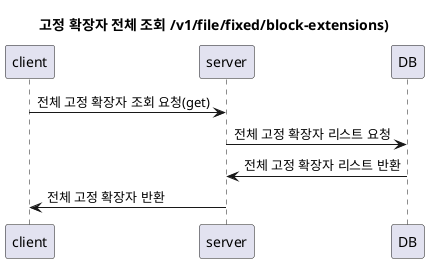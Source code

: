 @startuml

title 고정 확장자 전체 조회 /v1/file/fixed/block-extensions)

participant client
participant server
participant DB

client -> server: 전체 고정 확장자 조회 요청(get)
server -> DB : 전체 고정 확장자 리스트 요청
server <- DB : 전체 고정 확장자 리스트 반환
client <- server : 전체 고정 확장자 반환


@enduml